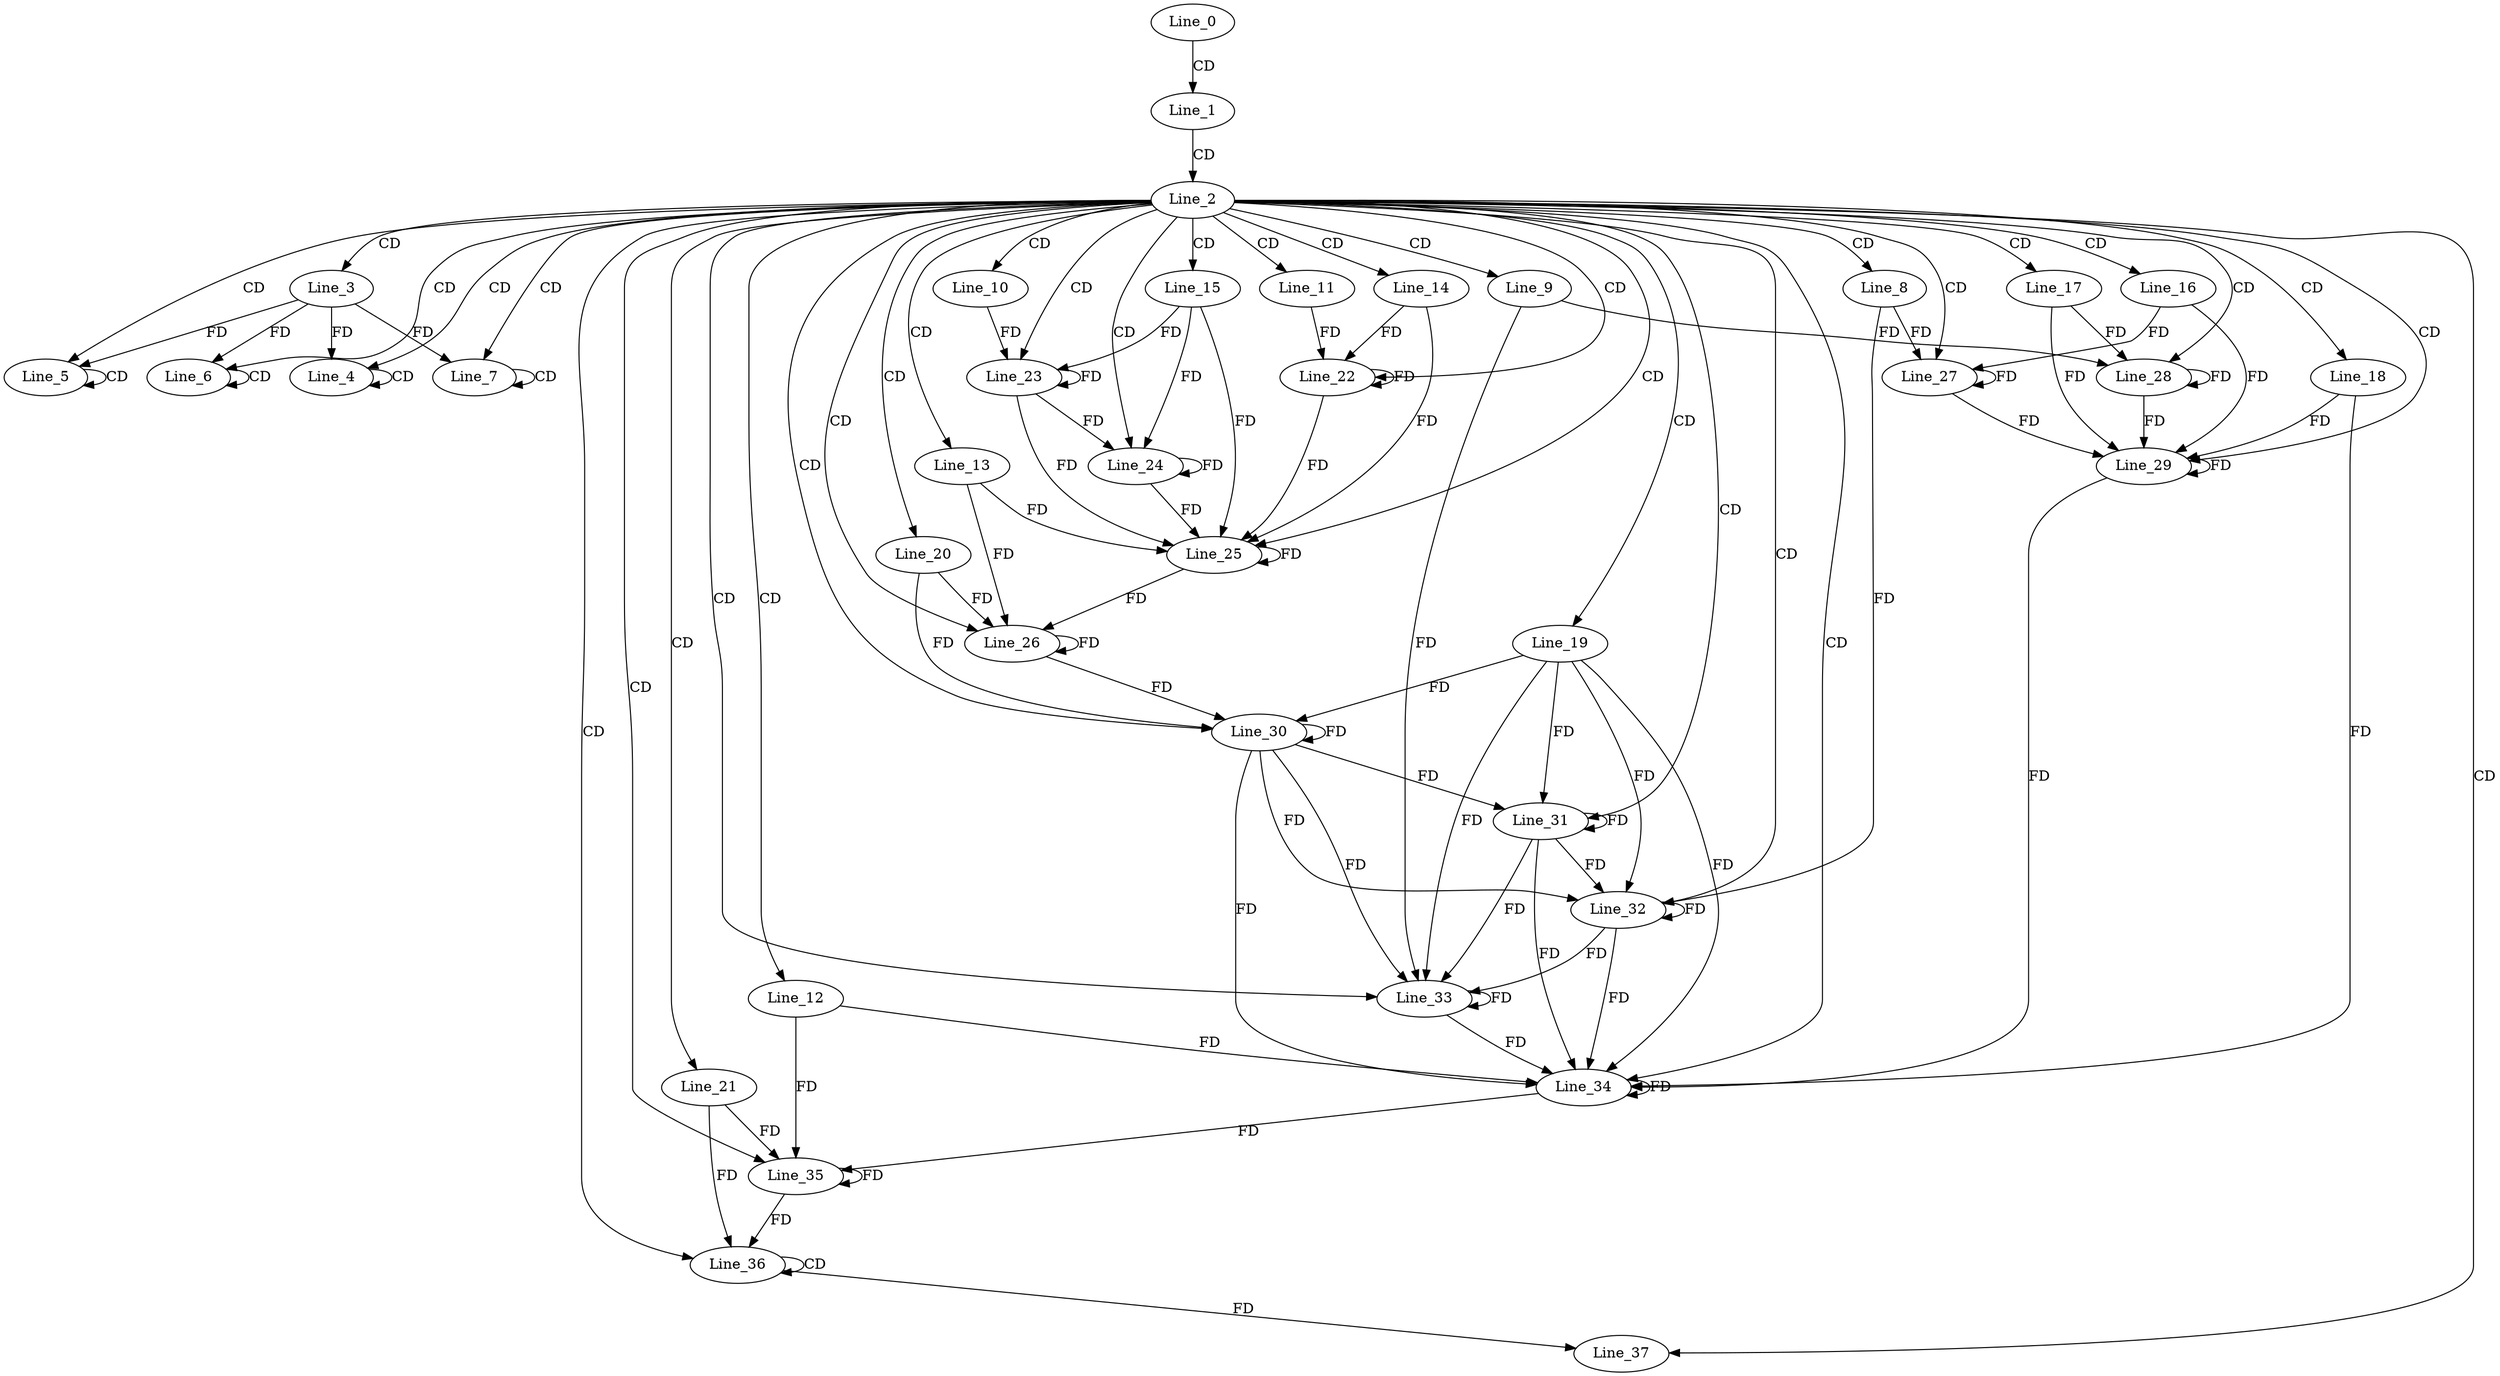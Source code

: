 digraph G {
  Line_0;
  Line_1;
  Line_2;
  Line_3;
  Line_4;
  Line_4;
  Line_5;
  Line_5;
  Line_6;
  Line_6;
  Line_7;
  Line_7;
  Line_8;
  Line_9;
  Line_10;
  Line_11;
  Line_12;
  Line_13;
  Line_14;
  Line_15;
  Line_16;
  Line_17;
  Line_18;
  Line_19;
  Line_20;
  Line_21;
  Line_22;
  Line_22;
  Line_23;
  Line_23;
  Line_24;
  Line_24;
  Line_25;
  Line_25;
  Line_26;
  Line_26;
  Line_26;
  Line_27;
  Line_27;
  Line_28;
  Line_28;
  Line_29;
  Line_29;
  Line_30;
  Line_30;
  Line_30;
  Line_31;
  Line_31;
  Line_32;
  Line_32;
  Line_33;
  Line_33;
  Line_34;
  Line_34;
  Line_35;
  Line_35;
  Line_36;
  Line_36;
  Line_37;
  Line_0 -> Line_1 [ label="CD" ];
  Line_1 -> Line_2 [ label="CD" ];
  Line_2 -> Line_3 [ label="CD" ];
  Line_2 -> Line_4 [ label="CD" ];
  Line_4 -> Line_4 [ label="CD" ];
  Line_3 -> Line_4 [ label="FD" ];
  Line_2 -> Line_5 [ label="CD" ];
  Line_5 -> Line_5 [ label="CD" ];
  Line_3 -> Line_5 [ label="FD" ];
  Line_2 -> Line_6 [ label="CD" ];
  Line_6 -> Line_6 [ label="CD" ];
  Line_3 -> Line_6 [ label="FD" ];
  Line_2 -> Line_7 [ label="CD" ];
  Line_7 -> Line_7 [ label="CD" ];
  Line_3 -> Line_7 [ label="FD" ];
  Line_2 -> Line_8 [ label="CD" ];
  Line_2 -> Line_9 [ label="CD" ];
  Line_2 -> Line_10 [ label="CD" ];
  Line_2 -> Line_11 [ label="CD" ];
  Line_2 -> Line_12 [ label="CD" ];
  Line_2 -> Line_13 [ label="CD" ];
  Line_2 -> Line_14 [ label="CD" ];
  Line_2 -> Line_15 [ label="CD" ];
  Line_2 -> Line_16 [ label="CD" ];
  Line_2 -> Line_17 [ label="CD" ];
  Line_2 -> Line_18 [ label="CD" ];
  Line_2 -> Line_19 [ label="CD" ];
  Line_2 -> Line_20 [ label="CD" ];
  Line_2 -> Line_21 [ label="CD" ];
  Line_2 -> Line_22 [ label="CD" ];
  Line_14 -> Line_22 [ label="FD" ];
  Line_22 -> Line_22 [ label="FD" ];
  Line_11 -> Line_22 [ label="FD" ];
  Line_2 -> Line_23 [ label="CD" ];
  Line_15 -> Line_23 [ label="FD" ];
  Line_23 -> Line_23 [ label="FD" ];
  Line_10 -> Line_23 [ label="FD" ];
  Line_2 -> Line_24 [ label="CD" ];
  Line_15 -> Line_24 [ label="FD" ];
  Line_23 -> Line_24 [ label="FD" ];
  Line_24 -> Line_24 [ label="FD" ];
  Line_2 -> Line_25 [ label="CD" ];
  Line_13 -> Line_25 [ label="FD" ];
  Line_25 -> Line_25 [ label="FD" ];
  Line_14 -> Line_25 [ label="FD" ];
  Line_22 -> Line_25 [ label="FD" ];
  Line_15 -> Line_25 [ label="FD" ];
  Line_23 -> Line_25 [ label="FD" ];
  Line_24 -> Line_25 [ label="FD" ];
  Line_2 -> Line_26 [ label="CD" ];
  Line_20 -> Line_26 [ label="FD" ];
  Line_26 -> Line_26 [ label="FD" ];
  Line_13 -> Line_26 [ label="FD" ];
  Line_25 -> Line_26 [ label="FD" ];
  Line_2 -> Line_27 [ label="CD" ];
  Line_16 -> Line_27 [ label="FD" ];
  Line_27 -> Line_27 [ label="FD" ];
  Line_8 -> Line_27 [ label="FD" ];
  Line_2 -> Line_28 [ label="CD" ];
  Line_17 -> Line_28 [ label="FD" ];
  Line_28 -> Line_28 [ label="FD" ];
  Line_9 -> Line_28 [ label="FD" ];
  Line_2 -> Line_29 [ label="CD" ];
  Line_18 -> Line_29 [ label="FD" ];
  Line_29 -> Line_29 [ label="FD" ];
  Line_16 -> Line_29 [ label="FD" ];
  Line_27 -> Line_29 [ label="FD" ];
  Line_17 -> Line_29 [ label="FD" ];
  Line_28 -> Line_29 [ label="FD" ];
  Line_2 -> Line_30 [ label="CD" ];
  Line_19 -> Line_30 [ label="FD" ];
  Line_30 -> Line_30 [ label="FD" ];
  Line_20 -> Line_30 [ label="FD" ];
  Line_26 -> Line_30 [ label="FD" ];
  Line_2 -> Line_31 [ label="CD" ];
  Line_19 -> Line_31 [ label="FD" ];
  Line_30 -> Line_31 [ label="FD" ];
  Line_31 -> Line_31 [ label="FD" ];
  Line_2 -> Line_32 [ label="CD" ];
  Line_19 -> Line_32 [ label="FD" ];
  Line_30 -> Line_32 [ label="FD" ];
  Line_31 -> Line_32 [ label="FD" ];
  Line_32 -> Line_32 [ label="FD" ];
  Line_8 -> Line_32 [ label="FD" ];
  Line_2 -> Line_33 [ label="CD" ];
  Line_19 -> Line_33 [ label="FD" ];
  Line_30 -> Line_33 [ label="FD" ];
  Line_31 -> Line_33 [ label="FD" ];
  Line_32 -> Line_33 [ label="FD" ];
  Line_33 -> Line_33 [ label="FD" ];
  Line_9 -> Line_33 [ label="FD" ];
  Line_2 -> Line_34 [ label="CD" ];
  Line_12 -> Line_34 [ label="FD" ];
  Line_34 -> Line_34 [ label="FD" ];
  Line_18 -> Line_34 [ label="FD" ];
  Line_29 -> Line_34 [ label="FD" ];
  Line_19 -> Line_34 [ label="FD" ];
  Line_30 -> Line_34 [ label="FD" ];
  Line_31 -> Line_34 [ label="FD" ];
  Line_32 -> Line_34 [ label="FD" ];
  Line_33 -> Line_34 [ label="FD" ];
  Line_2 -> Line_35 [ label="CD" ];
  Line_21 -> Line_35 [ label="FD" ];
  Line_35 -> Line_35 [ label="FD" ];
  Line_12 -> Line_35 [ label="FD" ];
  Line_34 -> Line_35 [ label="FD" ];
  Line_2 -> Line_36 [ label="CD" ];
  Line_36 -> Line_36 [ label="CD" ];
  Line_21 -> Line_36 [ label="FD" ];
  Line_35 -> Line_36 [ label="FD" ];
  Line_2 -> Line_37 [ label="CD" ];
  Line_36 -> Line_37 [ label="FD" ];
}
